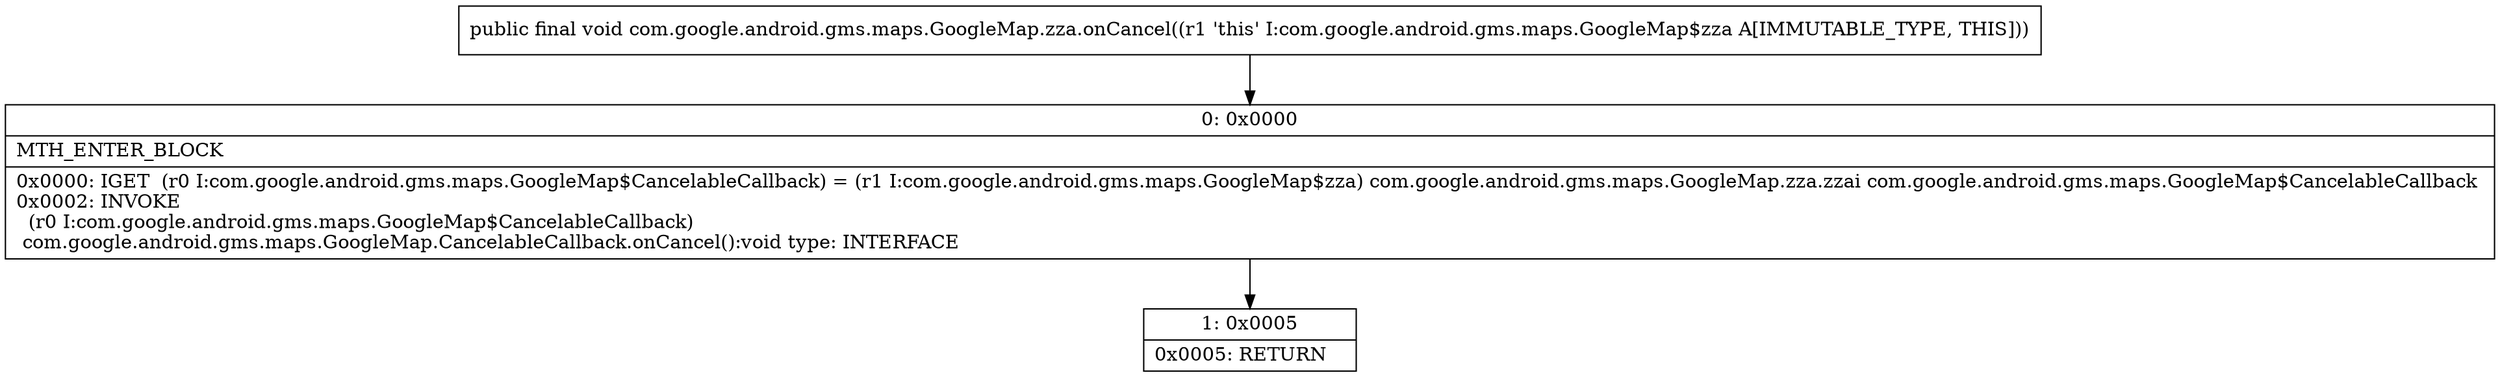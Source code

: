 digraph "CFG forcom.google.android.gms.maps.GoogleMap.zza.onCancel()V" {
Node_0 [shape=record,label="{0\:\ 0x0000|MTH_ENTER_BLOCK\l|0x0000: IGET  (r0 I:com.google.android.gms.maps.GoogleMap$CancelableCallback) = (r1 I:com.google.android.gms.maps.GoogleMap$zza) com.google.android.gms.maps.GoogleMap.zza.zzai com.google.android.gms.maps.GoogleMap$CancelableCallback \l0x0002: INVOKE  \l  (r0 I:com.google.android.gms.maps.GoogleMap$CancelableCallback)\l com.google.android.gms.maps.GoogleMap.CancelableCallback.onCancel():void type: INTERFACE \l}"];
Node_1 [shape=record,label="{1\:\ 0x0005|0x0005: RETURN   \l}"];
MethodNode[shape=record,label="{public final void com.google.android.gms.maps.GoogleMap.zza.onCancel((r1 'this' I:com.google.android.gms.maps.GoogleMap$zza A[IMMUTABLE_TYPE, THIS])) }"];
MethodNode -> Node_0;
Node_0 -> Node_1;
}

